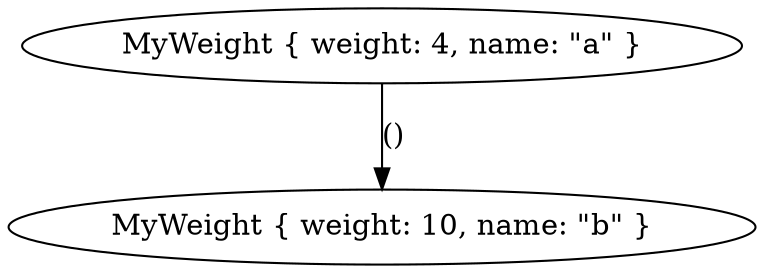 digraph {
    0 [label="MyWeight { weight: 4, name: \"a\" }"]
    1 [label="MyWeight { weight: 10, name: \"b\" }"]
    0 -> 1 [label="()"]
}

